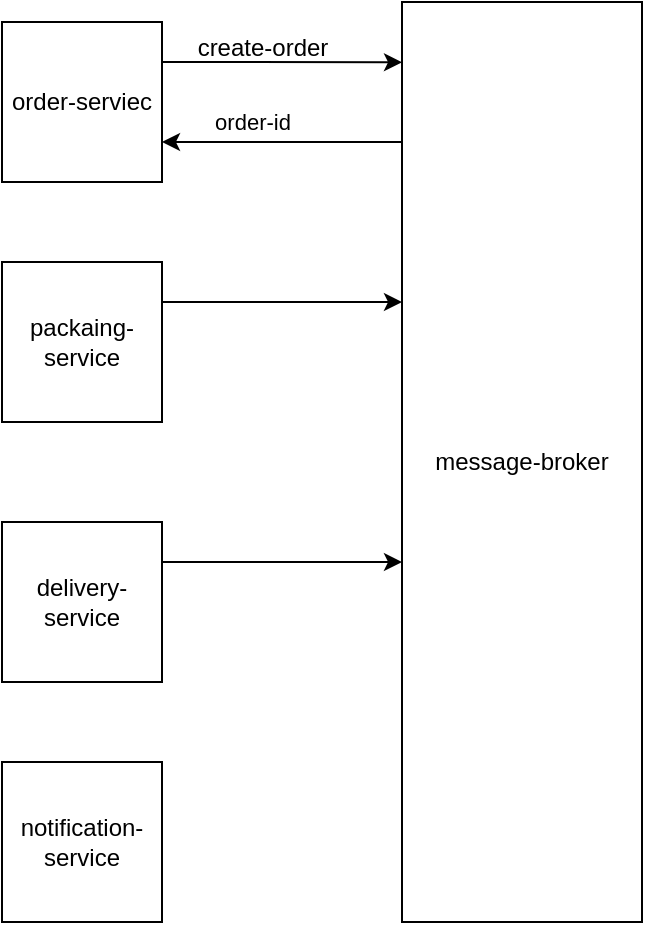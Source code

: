 <mxfile version="26.0.16">
  <diagram name="Page-1" id="4UMP4Y6CClmuQf2rIJ2r">
    <mxGraphModel dx="1114" dy="576" grid="1" gridSize="10" guides="1" tooltips="1" connect="1" arrows="1" fold="1" page="1" pageScale="1" pageWidth="850" pageHeight="1100" math="0" shadow="0">
      <root>
        <mxCell id="0" />
        <mxCell id="1" parent="0" />
        <mxCell id="gvCItJDWQXn4-QA9SiaZ-11" value="" style="endArrow=classic;html=1;rounded=0;entryX=0;entryY=0.109;entryDx=0;entryDy=0;entryPerimeter=0;" edge="1" parent="1">
          <mxGeometry width="50" height="50" relative="1" as="geometry">
            <mxPoint x="380" y="110" as="sourcePoint" />
            <mxPoint x="260" y="110" as="targetPoint" />
          </mxGeometry>
        </mxCell>
        <mxCell id="gvCItJDWQXn4-QA9SiaZ-13" value="order-id" style="edgeLabel;html=1;align=center;verticalAlign=middle;resizable=0;points=[];" vertex="1" connectable="0" parent="gvCItJDWQXn4-QA9SiaZ-11">
          <mxGeometry x="0.25" y="-3" relative="1" as="geometry">
            <mxPoint y="-7" as="offset" />
          </mxGeometry>
        </mxCell>
        <mxCell id="gvCItJDWQXn4-QA9SiaZ-1" value="order-serviec" style="whiteSpace=wrap;html=1;aspect=fixed;" vertex="1" parent="1">
          <mxGeometry x="180" y="50" width="80" height="80" as="geometry" />
        </mxCell>
        <mxCell id="gvCItJDWQXn4-QA9SiaZ-3" value="message-broker" style="rounded=0;whiteSpace=wrap;html=1;" vertex="1" parent="1">
          <mxGeometry x="380" y="40" width="120" height="460" as="geometry" />
        </mxCell>
        <mxCell id="gvCItJDWQXn4-QA9SiaZ-4" value="packaing-service" style="whiteSpace=wrap;html=1;aspect=fixed;" vertex="1" parent="1">
          <mxGeometry x="180" y="170" width="80" height="80" as="geometry" />
        </mxCell>
        <mxCell id="gvCItJDWQXn4-QA9SiaZ-5" value="notification-service" style="whiteSpace=wrap;html=1;aspect=fixed;" vertex="1" parent="1">
          <mxGeometry x="180" y="420" width="80" height="80" as="geometry" />
        </mxCell>
        <mxCell id="gvCItJDWQXn4-QA9SiaZ-6" value="delivery-service" style="whiteSpace=wrap;html=1;aspect=fixed;" vertex="1" parent="1">
          <mxGeometry x="180" y="300" width="80" height="80" as="geometry" />
        </mxCell>
        <mxCell id="gvCItJDWQXn4-QA9SiaZ-8" value="" style="endArrow=classic;html=1;rounded=0;entryX=0;entryY=0.109;entryDx=0;entryDy=0;entryPerimeter=0;" edge="1" parent="1">
          <mxGeometry width="50" height="50" relative="1" as="geometry">
            <mxPoint x="260" y="70" as="sourcePoint" />
            <mxPoint x="380" y="70.14" as="targetPoint" />
          </mxGeometry>
        </mxCell>
        <mxCell id="gvCItJDWQXn4-QA9SiaZ-9" value="" style="endArrow=classic;html=1;rounded=0;entryX=0;entryY=0.109;entryDx=0;entryDy=0;entryPerimeter=0;" edge="1" parent="1">
          <mxGeometry width="50" height="50" relative="1" as="geometry">
            <mxPoint x="260" y="190" as="sourcePoint" />
            <mxPoint x="380" y="190" as="targetPoint" />
          </mxGeometry>
        </mxCell>
        <mxCell id="gvCItJDWQXn4-QA9SiaZ-10" value="" style="endArrow=classic;html=1;rounded=0;entryX=0;entryY=0.109;entryDx=0;entryDy=0;entryPerimeter=0;" edge="1" parent="1">
          <mxGeometry width="50" height="50" relative="1" as="geometry">
            <mxPoint x="260" y="320" as="sourcePoint" />
            <mxPoint x="380" y="320" as="targetPoint" />
          </mxGeometry>
        </mxCell>
        <mxCell id="gvCItJDWQXn4-QA9SiaZ-12" value="create-order" style="text;html=1;align=center;verticalAlign=middle;resizable=0;points=[];autosize=1;strokeColor=none;fillColor=none;" vertex="1" parent="1">
          <mxGeometry x="265" y="48" width="90" height="30" as="geometry" />
        </mxCell>
      </root>
    </mxGraphModel>
  </diagram>
</mxfile>
